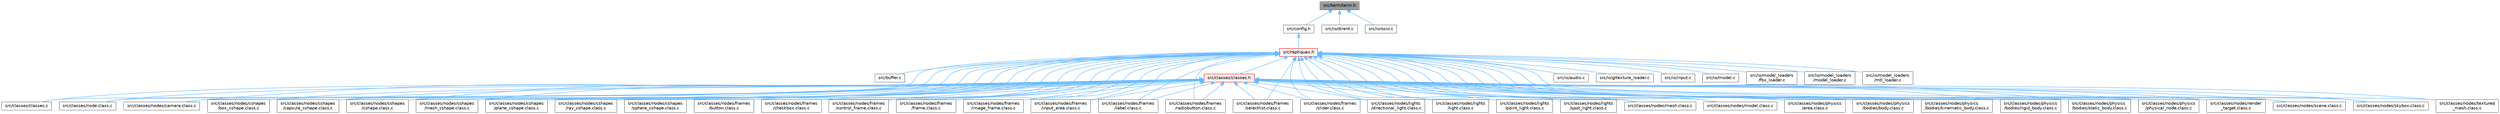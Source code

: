 digraph "src/term/term.h"
{
 // LATEX_PDF_SIZE
  bgcolor="transparent";
  edge [fontname=Helvetica,fontsize=10,labelfontname=Helvetica,labelfontsize=10];
  node [fontname=Helvetica,fontsize=10,shape=box,height=0.2,width=0.4];
  Node1 [id="Node000001",label="src/term/term.h",height=0.2,width=0.4,color="gray40", fillcolor="grey60", style="filled", fontcolor="black",tooltip=" "];
  Node1 -> Node2 [id="edge1_Node000001_Node000002",dir="back",color="steelblue1",style="solid",tooltip=" "];
  Node2 [id="Node000002",label="src/config.h",height=0.2,width=0.4,color="grey40", fillcolor="white", style="filled",URL="$config_8h.html",tooltip=" "];
  Node2 -> Node3 [id="edge2_Node000002_Node000003",dir="back",color="steelblue1",style="solid",tooltip=" "];
  Node3 [id="Node000003",label="src/raptiquax.h",height=0.2,width=0.4,color="red", fillcolor="#FFF0F0", style="filled",URL="$raptiquax_8h.html",tooltip="This file contains type definitions for fixed-width integer types and floating-point types."];
  Node3 -> Node4 [id="edge3_Node000003_Node000004",dir="back",color="steelblue1",style="solid",tooltip=" "];
  Node4 [id="Node000004",label="src/buffer.c",height=0.2,width=0.4,color="grey40", fillcolor="white", style="filled",URL="$buffer_8c.html",tooltip=" "];
  Node3 -> Node5 [id="edge4_Node000003_Node000005",dir="back",color="steelblue1",style="solid",tooltip=" "];
  Node5 [id="Node000005",label="src/classes/classes.c",height=0.2,width=0.4,color="grey40", fillcolor="white", style="filled",URL="$classes_8c.html",tooltip=" "];
  Node3 -> Node6 [id="edge5_Node000003_Node000006",dir="back",color="steelblue1",style="solid",tooltip=" "];
  Node6 [id="Node000006",label="src/classes/classes.h",height=0.2,width=0.4,color="red", fillcolor="#FFF0F0", style="filled",URL="$classes_8h.html",tooltip=" "];
  Node6 -> Node5 [id="edge6_Node000006_Node000005",dir="back",color="steelblue1",style="solid",tooltip=" "];
  Node6 -> Node7 [id="edge7_Node000006_Node000007",dir="back",color="steelblue1",style="solid",tooltip=" "];
  Node7 [id="Node000007",label="src/classes/node.class.c",height=0.2,width=0.4,color="grey40", fillcolor="white", style="filled",URL="$node_8class_8c.html",tooltip="Implementation of the node class for the ProjetSDLOpenGLL2 project."];
  Node6 -> Node8 [id="edge8_Node000006_Node000008",dir="back",color="steelblue1",style="solid",tooltip=" "];
  Node8 [id="Node000008",label="src/classes/nodes/camera.class.c",height=0.2,width=0.4,color="grey40", fillcolor="white", style="filled",URL="$camera_8class_8c.html",tooltip="This file contains the implementation of the Camera class."];
  Node6 -> Node9 [id="edge9_Node000006_Node000009",dir="back",color="steelblue1",style="solid",tooltip=" "];
  Node9 [id="Node000009",label="src/classes/nodes/cshapes\l/box_cshape.class.c",height=0.2,width=0.4,color="grey40", fillcolor="white", style="filled",URL="$box__cshape_8class_8c.html",tooltip="This source file defines the BoxCShape class and its associated methods."];
  Node6 -> Node10 [id="edge10_Node000006_Node000010",dir="back",color="steelblue1",style="solid",tooltip=" "];
  Node10 [id="Node000010",label="src/classes/nodes/cshapes\l/capsule_cshape.class.c",height=0.2,width=0.4,color="grey40", fillcolor="white", style="filled",URL="$capsule__cshape_8class_8c.html",tooltip="This file defines the implementation of the capsule shape class."];
  Node6 -> Node11 [id="edge11_Node000006_Node000011",dir="back",color="steelblue1",style="solid",tooltip=" "];
  Node11 [id="Node000011",label="src/classes/nodes/cshapes\l/cshape.class.c",height=0.2,width=0.4,color="grey40", fillcolor="white", style="filled",URL="$cshape_8class_8c.html",tooltip="This file defines the implementation of various CShape classes."];
  Node6 -> Node12 [id="edge12_Node000006_Node000012",dir="back",color="steelblue1",style="solid",tooltip=" "];
  Node12 [id="Node000012",label="src/classes/nodes/cshapes\l/mesh_cshape.class.c",height=0.2,width=0.4,color="grey40", fillcolor="white", style="filled",URL="$mesh__cshape_8class_8c.html",tooltip="This file defines the implementation of mesh shapes for the project."];
  Node6 -> Node13 [id="edge13_Node000006_Node000013",dir="back",color="steelblue1",style="solid",tooltip=" "];
  Node13 [id="Node000013",label="src/classes/nodes/cshapes\l/plane_cshape.class.c",height=0.2,width=0.4,color="grey40", fillcolor="white", style="filled",URL="$plane__cshape_8class_8c.html",tooltip="This file defines the implementation of a plane shape class."];
  Node6 -> Node14 [id="edge14_Node000006_Node000014",dir="back",color="steelblue1",style="solid",tooltip=" "];
  Node14 [id="Node000014",label="src/classes/nodes/cshapes\l/ray_cshape.class.c",height=0.2,width=0.4,color="grey40", fillcolor="white", style="filled",URL="$ray__cshape_8class_8c.html",tooltip="This file defines the implementation of ray-casting shapes."];
  Node6 -> Node15 [id="edge15_Node000006_Node000015",dir="back",color="steelblue1",style="solid",tooltip=" "];
  Node15 [id="Node000015",label="src/classes/nodes/cshapes\l/sphere_cshape.class.c",height=0.2,width=0.4,color="grey40", fillcolor="white", style="filled",URL="$sphere__cshape_8class_8c.html",tooltip="This file contains the implementation of the SphereCShape class."];
  Node6 -> Node16 [id="edge16_Node000006_Node000016",dir="back",color="steelblue1",style="solid",tooltip=" "];
  Node16 [id="Node000016",label="src/classes/nodes/frames\l/button.class.c",height=0.2,width=0.4,color="grey40", fillcolor="white", style="filled",URL="$button_8class_8c.html",tooltip="This file defines the Button class and its associated methods."];
  Node6 -> Node17 [id="edge17_Node000006_Node000017",dir="back",color="steelblue1",style="solid",tooltip=" "];
  Node17 [id="Node000017",label="src/classes/nodes/frames\l/checkbox.class.c",height=0.2,width=0.4,color="grey40", fillcolor="white", style="filled",URL="$checkbox_8class_8c.html",tooltip="Implementation of the Checkbox class for the GUI framework."];
  Node6 -> Node18 [id="edge18_Node000006_Node000018",dir="back",color="steelblue1",style="solid",tooltip=" "];
  Node18 [id="Node000018",label="src/classes/nodes/frames\l/control_frame.class.c",height=0.2,width=0.4,color="grey40", fillcolor="white", style="filled",URL="$control__frame_8class_8c.html",tooltip="This file defines the implementation of the control frame class."];
  Node6 -> Node19 [id="edge19_Node000006_Node000019",dir="back",color="steelblue1",style="solid",tooltip=" "];
  Node19 [id="Node000019",label="src/classes/nodes/frames\l/frame.class.c",height=0.2,width=0.4,color="grey40", fillcolor="white", style="filled",URL="$frame_8class_8c.html",tooltip="This file defines the implementation of frame-related functionalities."];
  Node6 -> Node20 [id="edge20_Node000006_Node000020",dir="back",color="steelblue1",style="solid",tooltip=" "];
  Node20 [id="Node000020",label="src/classes/nodes/frames\l/image_frame.class.c",height=0.2,width=0.4,color="grey40", fillcolor="white", style="filled",URL="$image__frame_8class_8c.html",tooltip="This file contains the implementation of the ImageFrame class."];
  Node6 -> Node21 [id="edge21_Node000006_Node000021",dir="back",color="steelblue1",style="solid",tooltip=" "];
  Node21 [id="Node000021",label="src/classes/nodes/frames\l/input_area.class.c",height=0.2,width=0.4,color="grey40", fillcolor="white", style="filled",URL="$input__area_8class_8c.html",tooltip="This file defines the InputArea class and its associated methods."];
  Node6 -> Node22 [id="edge22_Node000006_Node000022",dir="back",color="steelblue1",style="solid",tooltip=" "];
  Node22 [id="Node000022",label="src/classes/nodes/frames\l/label.class.c",height=0.2,width=0.4,color="grey40", fillcolor="white", style="filled",URL="$label_8class_8c.html",tooltip="This file defines the Label class and its associated functions."];
  Node6 -> Node23 [id="edge23_Node000006_Node000023",dir="back",color="steelblue1",style="solid",tooltip=" "];
  Node23 [id="Node000023",label="src/classes/nodes/frames\l/radiobutton.class.c",height=0.2,width=0.4,color="grey40", fillcolor="white", style="filled",URL="$radiobutton_8class_8c.html",tooltip="Implementation of the RadioButton class."];
  Node6 -> Node24 [id="edge24_Node000006_Node000024",dir="back",color="steelblue1",style="solid",tooltip=" "];
  Node24 [id="Node000024",label="src/classes/nodes/frames\l/selectlist.class.c",height=0.2,width=0.4,color="grey40", fillcolor="white", style="filled",URL="$selectlist_8class_8c.html",tooltip="This file implements the functionality for a selectable list frame in the application."];
  Node6 -> Node25 [id="edge25_Node000006_Node000025",dir="back",color="steelblue1",style="solid",tooltip=" "];
  Node25 [id="Node000025",label="src/classes/nodes/frames\l/slider.class.c",height=0.2,width=0.4,color="grey40", fillcolor="white", style="filled",URL="$slider_8class_8c.html",tooltip=" "];
  Node6 -> Node26 [id="edge26_Node000006_Node000026",dir="back",color="steelblue1",style="solid",tooltip=" "];
  Node26 [id="Node000026",label="src/classes/nodes/lights\l/directional_light.class.c",height=0.2,width=0.4,color="grey40", fillcolor="white", style="filled",URL="$directional__light_8class_8c.html",tooltip="This file contains the implementation of the directional light class."];
  Node6 -> Node27 [id="edge27_Node000006_Node000027",dir="back",color="steelblue1",style="solid",tooltip=" "];
  Node27 [id="Node000027",label="src/classes/nodes/lights\l/light.class.c",height=0.2,width=0.4,color="grey40", fillcolor="white", style="filled",URL="$light_8class_8c.html",tooltip="This file contains the implementation of the light class for the project."];
  Node6 -> Node28 [id="edge28_Node000006_Node000028",dir="back",color="steelblue1",style="solid",tooltip=" "];
  Node28 [id="Node000028",label="src/classes/nodes/lights\l/point_light.class.c",height=0.2,width=0.4,color="grey40", fillcolor="white", style="filled",URL="$point__light_8class_8c.html",tooltip="This file contains the implementation of the PointLight class."];
  Node6 -> Node29 [id="edge29_Node000006_Node000029",dir="back",color="steelblue1",style="solid",tooltip=" "];
  Node29 [id="Node000029",label="src/classes/nodes/lights\l/spot_light.class.c",height=0.2,width=0.4,color="grey40", fillcolor="white", style="filled",URL="$spot__light_8class_8c.html",tooltip="This file contains the implementation of the SpotLight class."];
  Node6 -> Node30 [id="edge30_Node000006_Node000030",dir="back",color="steelblue1",style="solid",tooltip=" "];
  Node30 [id="Node000030",label="src/classes/nodes/mesh.class.c",height=0.2,width=0.4,color="grey40", fillcolor="white", style="filled",URL="$mesh_8class_8c.html",tooltip="This file defines the implementation of the Mesh class."];
  Node6 -> Node31 [id="edge31_Node000006_Node000031",dir="back",color="steelblue1",style="solid",tooltip=" "];
  Node31 [id="Node000031",label="src/classes/nodes/model.class.c",height=0.2,width=0.4,color="grey40", fillcolor="white", style="filled",URL="$model_8class_8c.html",tooltip="This file contains the implementation of the model class."];
  Node6 -> Node32 [id="edge32_Node000006_Node000032",dir="back",color="steelblue1",style="solid",tooltip=" "];
  Node32 [id="Node000032",label="src/classes/nodes/physics\l/area.class.c",height=0.2,width=0.4,color="grey40", fillcolor="white", style="filled",URL="$area_8class_8c.html",tooltip="This file handles the physics area nodes in the project."];
  Node6 -> Node33 [id="edge33_Node000006_Node000033",dir="back",color="steelblue1",style="solid",tooltip=" "];
  Node33 [id="Node000033",label="src/classes/nodes/physics\l/bodies/body.class.c",height=0.2,width=0.4,color="grey40", fillcolor="white", style="filled",URL="$body_8class_8c.html",tooltip="This file defines the body class for the physics engine."];
  Node6 -> Node34 [id="edge34_Node000006_Node000034",dir="back",color="steelblue1",style="solid",tooltip=" "];
  Node34 [id="Node000034",label="src/classes/nodes/physics\l/bodies/kinematic_body.class.c",height=0.2,width=0.4,color="grey40", fillcolor="white", style="filled",URL="$kinematic__body_8class_8c.html",tooltip="This file defines the implementation of kinematic bodies for the physics engine."];
  Node6 -> Node35 [id="edge35_Node000006_Node000035",dir="back",color="steelblue1",style="solid",tooltip=" "];
  Node35 [id="Node000035",label="src/classes/nodes/physics\l/bodies/rigid_body.class.c",height=0.2,width=0.4,color="grey40", fillcolor="white", style="filled",URL="$rigid__body_8class_8c.html",tooltip="This source file defines the implementation of rigid body physics for the project."];
  Node6 -> Node36 [id="edge36_Node000006_Node000036",dir="back",color="steelblue1",style="solid",tooltip=" "];
  Node36 [id="Node000036",label="src/classes/nodes/physics\l/bodies/static_body.class.c",height=0.2,width=0.4,color="grey40", fillcolor="white", style="filled",URL="$static__body_8class_8c.html",tooltip="This file defines the implementation of static bodies in the physics engine."];
  Node6 -> Node37 [id="edge37_Node000006_Node000037",dir="back",color="steelblue1",style="solid",tooltip=" "];
  Node37 [id="Node000037",label="src/classes/nodes/physics\l/physical_node.class.c",height=0.2,width=0.4,color="grey40", fillcolor="white", style="filled",URL="$physical__node_8class_8c.html",tooltip="This file contains the implementation of the PhysicalNode class."];
  Node6 -> Node38 [id="edge38_Node000006_Node000038",dir="back",color="steelblue1",style="solid",tooltip=" "];
  Node38 [id="Node000038",label="src/classes/nodes/render\l_target.class.c",height=0.2,width=0.4,color="grey40", fillcolor="white", style="filled",URL="$render__target_8class_8c.html",tooltip="Framebuffer class implementation."];
  Node6 -> Node39 [id="edge39_Node000006_Node000039",dir="back",color="steelblue1",style="solid",tooltip=" "];
  Node39 [id="Node000039",label="src/classes/nodes/scene.class.c",height=0.2,width=0.4,color="grey40", fillcolor="white", style="filled",URL="$scene_8class_8c.html",tooltip="This file contains the implementation of the scene class."];
  Node6 -> Node40 [id="edge40_Node000006_Node000040",dir="back",color="steelblue1",style="solid",tooltip=" "];
  Node40 [id="Node000040",label="src/classes/nodes/skybox.class.c",height=0.2,width=0.4,color="grey40", fillcolor="white", style="filled",URL="$skybox_8class_8c.html",tooltip="This file contains the implementation of the Skybox class."];
  Node6 -> Node41 [id="edge41_Node000006_Node000041",dir="back",color="steelblue1",style="solid",tooltip=" "];
  Node41 [id="Node000041",label="src/classes/nodes/textured\l_mesh.class.c",height=0.2,width=0.4,color="grey40", fillcolor="white", style="filled",URL="$textured__mesh_8class_8c.html",tooltip="This file contains the implementation of the TexturedMesh class."];
  Node3 -> Node7 [id="edge42_Node000003_Node000007",dir="back",color="steelblue1",style="solid",tooltip=" "];
  Node3 -> Node8 [id="edge43_Node000003_Node000008",dir="back",color="steelblue1",style="solid",tooltip=" "];
  Node3 -> Node9 [id="edge44_Node000003_Node000009",dir="back",color="steelblue1",style="solid",tooltip=" "];
  Node3 -> Node10 [id="edge45_Node000003_Node000010",dir="back",color="steelblue1",style="solid",tooltip=" "];
  Node3 -> Node11 [id="edge46_Node000003_Node000011",dir="back",color="steelblue1",style="solid",tooltip=" "];
  Node3 -> Node12 [id="edge47_Node000003_Node000012",dir="back",color="steelblue1",style="solid",tooltip=" "];
  Node3 -> Node13 [id="edge48_Node000003_Node000013",dir="back",color="steelblue1",style="solid",tooltip=" "];
  Node3 -> Node14 [id="edge49_Node000003_Node000014",dir="back",color="steelblue1",style="solid",tooltip=" "];
  Node3 -> Node15 [id="edge50_Node000003_Node000015",dir="back",color="steelblue1",style="solid",tooltip=" "];
  Node3 -> Node16 [id="edge51_Node000003_Node000016",dir="back",color="steelblue1",style="solid",tooltip=" "];
  Node3 -> Node17 [id="edge52_Node000003_Node000017",dir="back",color="steelblue1",style="solid",tooltip=" "];
  Node3 -> Node18 [id="edge53_Node000003_Node000018",dir="back",color="steelblue1",style="solid",tooltip=" "];
  Node3 -> Node19 [id="edge54_Node000003_Node000019",dir="back",color="steelblue1",style="solid",tooltip=" "];
  Node3 -> Node20 [id="edge55_Node000003_Node000020",dir="back",color="steelblue1",style="solid",tooltip=" "];
  Node3 -> Node21 [id="edge56_Node000003_Node000021",dir="back",color="steelblue1",style="solid",tooltip=" "];
  Node3 -> Node22 [id="edge57_Node000003_Node000022",dir="back",color="steelblue1",style="solid",tooltip=" "];
  Node3 -> Node23 [id="edge58_Node000003_Node000023",dir="back",color="steelblue1",style="solid",tooltip=" "];
  Node3 -> Node24 [id="edge59_Node000003_Node000024",dir="back",color="steelblue1",style="solid",tooltip=" "];
  Node3 -> Node25 [id="edge60_Node000003_Node000025",dir="back",color="steelblue1",style="solid",tooltip=" "];
  Node3 -> Node26 [id="edge61_Node000003_Node000026",dir="back",color="steelblue1",style="solid",tooltip=" "];
  Node3 -> Node27 [id="edge62_Node000003_Node000027",dir="back",color="steelblue1",style="solid",tooltip=" "];
  Node3 -> Node28 [id="edge63_Node000003_Node000028",dir="back",color="steelblue1",style="solid",tooltip=" "];
  Node3 -> Node29 [id="edge64_Node000003_Node000029",dir="back",color="steelblue1",style="solid",tooltip=" "];
  Node3 -> Node30 [id="edge65_Node000003_Node000030",dir="back",color="steelblue1",style="solid",tooltip=" "];
  Node3 -> Node31 [id="edge66_Node000003_Node000031",dir="back",color="steelblue1",style="solid",tooltip=" "];
  Node3 -> Node32 [id="edge67_Node000003_Node000032",dir="back",color="steelblue1",style="solid",tooltip=" "];
  Node3 -> Node33 [id="edge68_Node000003_Node000033",dir="back",color="steelblue1",style="solid",tooltip=" "];
  Node3 -> Node34 [id="edge69_Node000003_Node000034",dir="back",color="steelblue1",style="solid",tooltip=" "];
  Node3 -> Node35 [id="edge70_Node000003_Node000035",dir="back",color="steelblue1",style="solid",tooltip=" "];
  Node3 -> Node36 [id="edge71_Node000003_Node000036",dir="back",color="steelblue1",style="solid",tooltip=" "];
  Node3 -> Node37 [id="edge72_Node000003_Node000037",dir="back",color="steelblue1",style="solid",tooltip=" "];
  Node3 -> Node38 [id="edge73_Node000003_Node000038",dir="back",color="steelblue1",style="solid",tooltip=" "];
  Node3 -> Node39 [id="edge74_Node000003_Node000039",dir="back",color="steelblue1",style="solid",tooltip=" "];
  Node3 -> Node40 [id="edge75_Node000003_Node000040",dir="back",color="steelblue1",style="solid",tooltip=" "];
  Node3 -> Node41 [id="edge76_Node000003_Node000041",dir="back",color="steelblue1",style="solid",tooltip=" "];
  Node3 -> Node53 [id="edge77_Node000003_Node000053",dir="back",color="steelblue1",style="solid",tooltip=" "];
  Node53 [id="Node000053",label="src/io/audio.c",height=0.2,width=0.4,color="grey40", fillcolor="white", style="filled",URL="$audio_8c.html",tooltip=" "];
  Node3 -> Node54 [id="edge78_Node000003_Node000054",dir="back",color="steelblue1",style="solid",tooltip=" "];
  Node54 [id="Node000054",label="src/io/gltexture_loader.c",height=0.2,width=0.4,color="grey40", fillcolor="white", style="filled",URL="$gltexture__loader_8c.html",tooltip=" "];
  Node3 -> Node55 [id="edge79_Node000003_Node000055",dir="back",color="steelblue1",style="solid",tooltip=" "];
  Node55 [id="Node000055",label="src/io/input.c",height=0.2,width=0.4,color="grey40", fillcolor="white", style="filled",URL="$input_8c.html",tooltip=" "];
  Node3 -> Node56 [id="edge80_Node000003_Node000056",dir="back",color="steelblue1",style="solid",tooltip=" "];
  Node56 [id="Node000056",label="src/io/model.c",height=0.2,width=0.4,color="grey40", fillcolor="white", style="filled",URL="$model_8c.html",tooltip=" "];
  Node3 -> Node57 [id="edge81_Node000003_Node000057",dir="back",color="steelblue1",style="solid",tooltip=" "];
  Node57 [id="Node000057",label="src/io/model_loaders\l/fbx_loader.c",height=0.2,width=0.4,color="grey40", fillcolor="white", style="filled",URL="$fbx__loader_8c.html",tooltip=" "];
  Node3 -> Node58 [id="edge82_Node000003_Node000058",dir="back",color="steelblue1",style="solid",tooltip=" "];
  Node58 [id="Node000058",label="src/io/model_loaders\l/model_loader.c",height=0.2,width=0.4,color="grey40", fillcolor="white", style="filled",URL="$model__loader_8c.html",tooltip=" "];
  Node3 -> Node59 [id="edge83_Node000003_Node000059",dir="back",color="steelblue1",style="solid",tooltip=" "];
  Node59 [id="Node000059",label="src/io/model_loaders\l/mtl_loader.c",height=0.2,width=0.4,color="grey40", fillcolor="white", style="filled",URL="$mtl__loader_8c.html",tooltip=" "];
  Node1 -> Node80 [id="edge84_Node000001_Node000080",dir="back",color="steelblue1",style="solid",tooltip=" "];
  Node80 [id="Node000080",label="src/io/dirent.c",height=0.2,width=0.4,color="grey40", fillcolor="white", style="filled",URL="$dirent_8c.html",tooltip=" "];
  Node1 -> Node81 [id="edge85_Node000001_Node000081",dir="back",color="steelblue1",style="solid",tooltip=" "];
  Node81 [id="Node000081",label="src/io/osio.c",height=0.2,width=0.4,color="grey40", fillcolor="white", style="filled",URL="$osio_8c.html",tooltip=" "];
}
